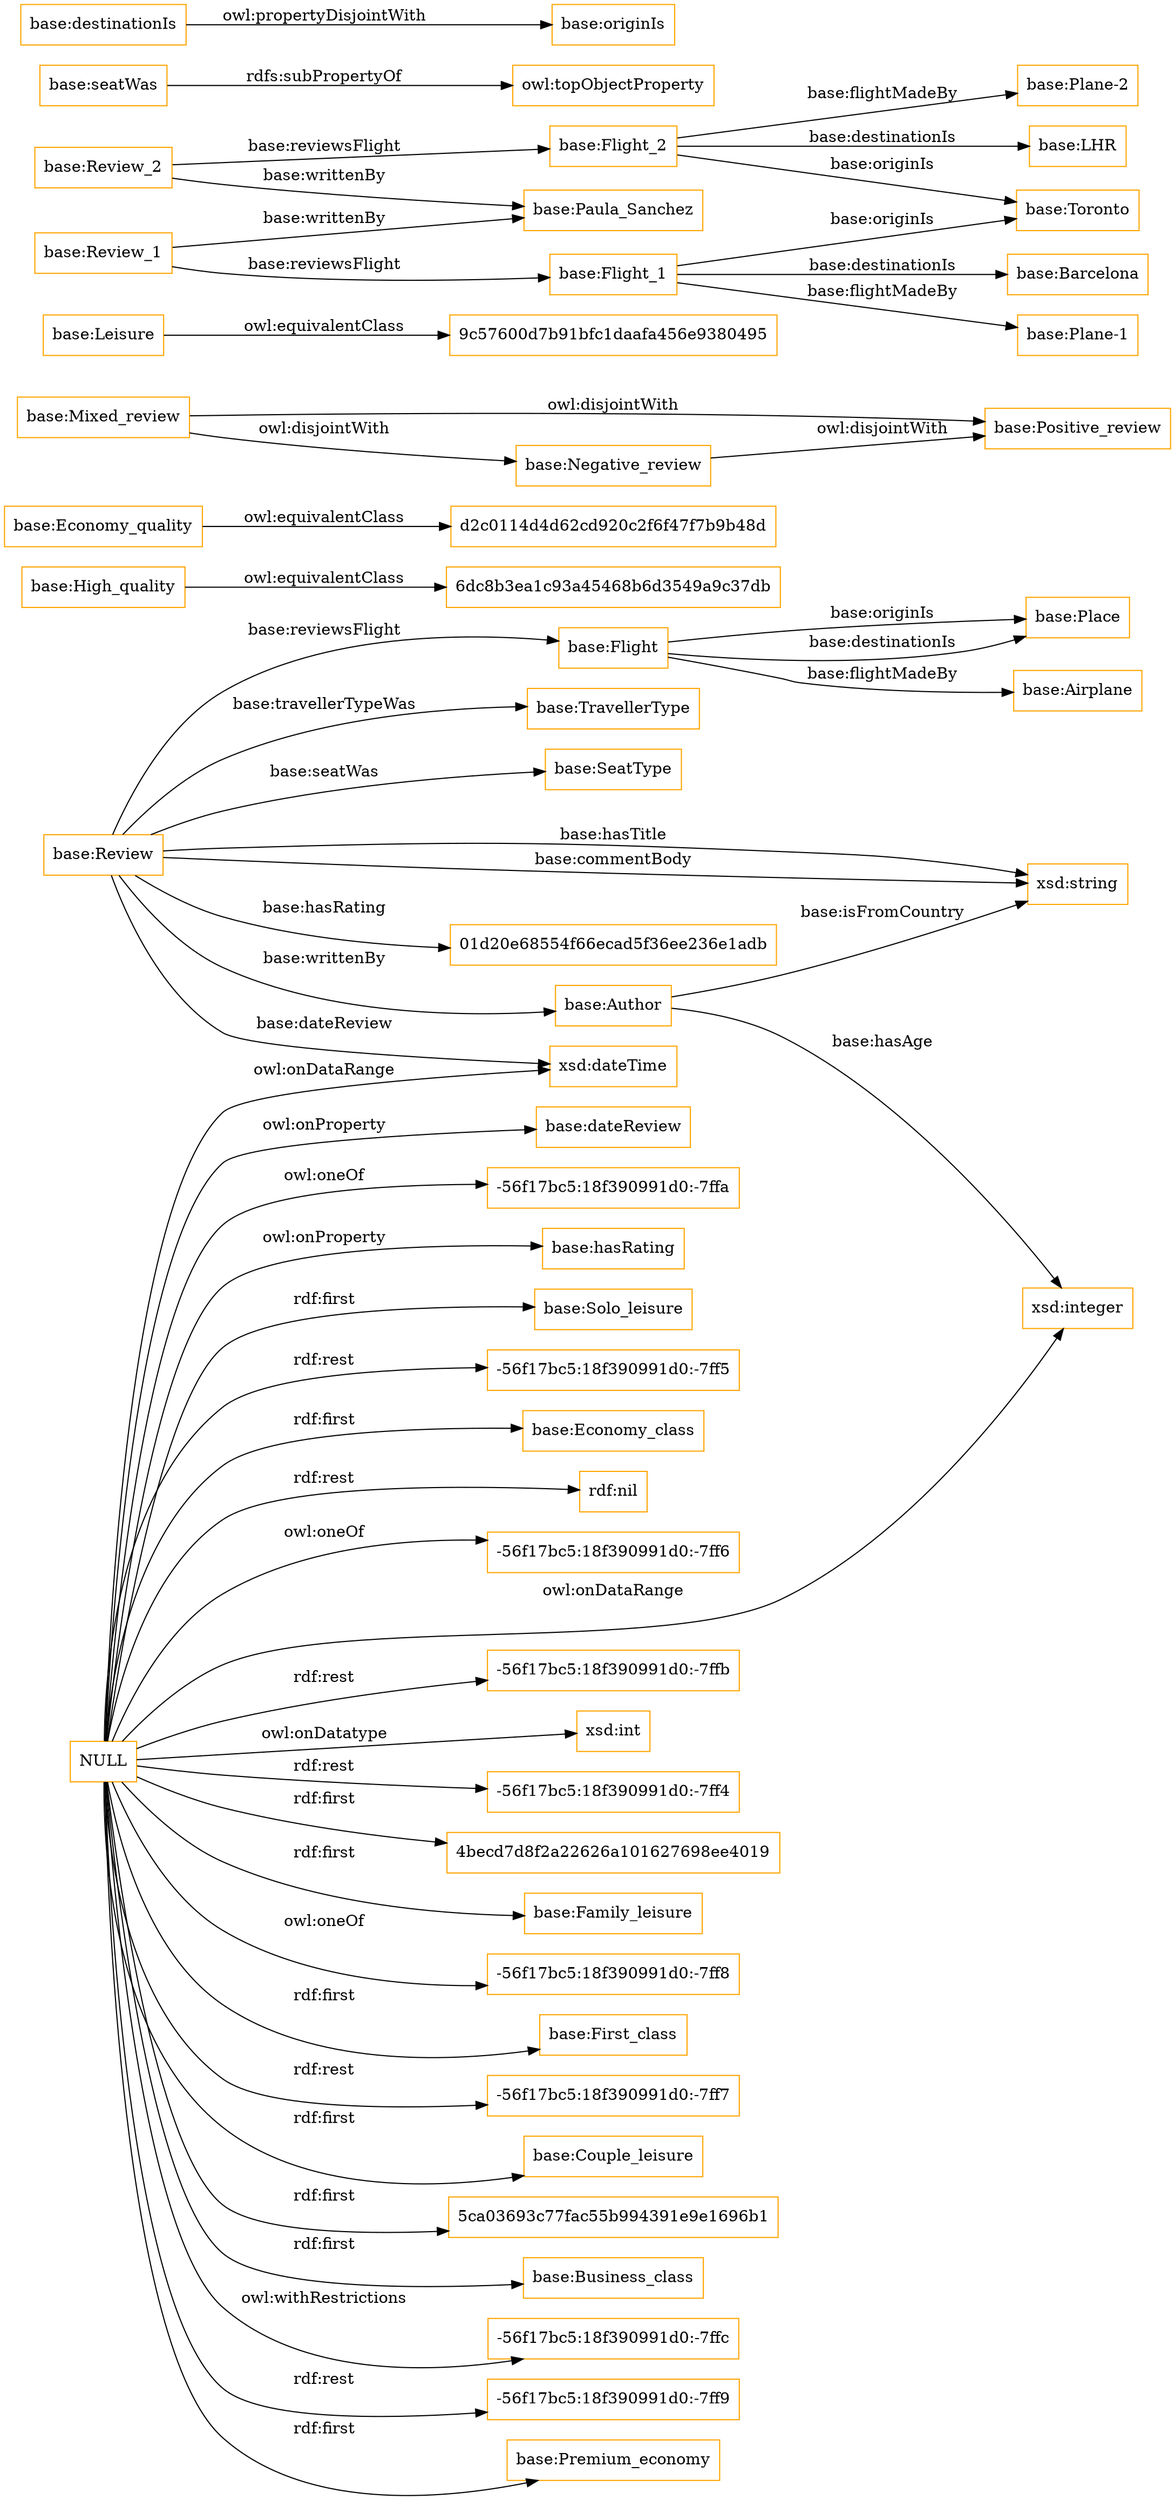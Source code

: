 digraph ar2dtool_diagram { 
rankdir=LR;
size="1501"
node [shape = rectangle, color="orange"]; "base:Review" "base:High_quality" "6dc8b3ea1c93a45468b6d3549a9c37db" "base:Author" "d2c0114d4d62cd920c2f6f47f7b9b48d" "base:Flight" "base:Mixed_review" "base:TravellerType" "base:Leisure" "base:Economy_quality" "9c57600d7b91bfc1daafa456e9380495" "base:Positive_review" "base:SeatType" "base:Place" "base:Airplane" "base:Negative_review" ; /*classes style*/
	"NULL" -> "base:Couple_leisure" [ label = "rdf:first" ];
	"NULL" -> "5ca03693c77fac55b994391e9e1696b1" [ label = "rdf:first" ];
	"NULL" -> "base:Business_class" [ label = "rdf:first" ];
	"NULL" -> "-56f17bc5:18f390991d0:-7ffc" [ label = "owl:withRestrictions" ];
	"NULL" -> "-56f17bc5:18f390991d0:-7ff9" [ label = "rdf:rest" ];
	"NULL" -> "xsd:integer" [ label = "owl:onDataRange" ];
	"NULL" -> "base:Premium_economy" [ label = "rdf:first" ];
	"NULL" -> "xsd:dateTime" [ label = "owl:onDataRange" ];
	"NULL" -> "base:dateReview" [ label = "owl:onProperty" ];
	"NULL" -> "-56f17bc5:18f390991d0:-7ffa" [ label = "owl:oneOf" ];
	"NULL" -> "base:hasRating" [ label = "owl:onProperty" ];
	"NULL" -> "base:Solo_leisure" [ label = "rdf:first" ];
	"NULL" -> "-56f17bc5:18f390991d0:-7ff5" [ label = "rdf:rest" ];
	"NULL" -> "base:Economy_class" [ label = "rdf:first" ];
	"NULL" -> "rdf:nil" [ label = "rdf:rest" ];
	"NULL" -> "-56f17bc5:18f390991d0:-7ff6" [ label = "owl:oneOf" ];
	"NULL" -> "-56f17bc5:18f390991d0:-7ffb" [ label = "rdf:rest" ];
	"NULL" -> "xsd:int" [ label = "owl:onDatatype" ];
	"NULL" -> "-56f17bc5:18f390991d0:-7ff4" [ label = "rdf:rest" ];
	"NULL" -> "4becd7d8f2a22626a101627698ee4019" [ label = "rdf:first" ];
	"NULL" -> "base:Family_leisure" [ label = "rdf:first" ];
	"NULL" -> "-56f17bc5:18f390991d0:-7ff8" [ label = "owl:oneOf" ];
	"NULL" -> "base:First_class" [ label = "rdf:first" ];
	"NULL" -> "-56f17bc5:18f390991d0:-7ff7" [ label = "rdf:rest" ];
	"base:Mixed_review" -> "base:Positive_review" [ label = "owl:disjointWith" ];
	"base:Mixed_review" -> "base:Negative_review" [ label = "owl:disjointWith" ];
	"base:Economy_quality" -> "d2c0114d4d62cd920c2f6f47f7b9b48d" [ label = "owl:equivalentClass" ];
	"base:Negative_review" -> "base:Positive_review" [ label = "owl:disjointWith" ];
	"base:Review_2" -> "base:Paula_Sanchez" [ label = "base:writtenBy" ];
	"base:Review_2" -> "base:Flight_2" [ label = "base:reviewsFlight" ];
	"base:seatWas" -> "owl:topObjectProperty" [ label = "rdfs:subPropertyOf" ];
	"base:Flight_2" -> "base:Toronto" [ label = "base:originIs" ];
	"base:Flight_2" -> "base:Plane-2" [ label = "base:flightMadeBy" ];
	"base:Flight_2" -> "base:LHR" [ label = "base:destinationIs" ];
	"base:destinationIs" -> "base:originIs" [ label = "owl:propertyDisjointWith" ];
	"base:Review_1" -> "base:Paula_Sanchez" [ label = "base:writtenBy" ];
	"base:Review_1" -> "base:Flight_1" [ label = "base:reviewsFlight" ];
	"base:Flight_1" -> "base:Toronto" [ label = "base:originIs" ];
	"base:Flight_1" -> "base:Plane-1" [ label = "base:flightMadeBy" ];
	"base:Flight_1" -> "base:Barcelona" [ label = "base:destinationIs" ];
	"base:High_quality" -> "6dc8b3ea1c93a45468b6d3549a9c37db" [ label = "owl:equivalentClass" ];
	"base:Leisure" -> "9c57600d7b91bfc1daafa456e9380495" [ label = "owl:equivalentClass" ];
	"base:Review" -> "xsd:string" [ label = "base:commentBody" ];
	"base:Review" -> "xsd:string" [ label = "base:hasTitle" ];
	"base:Review" -> "base:Flight" [ label = "base:reviewsFlight" ];
	"base:Flight" -> "base:Place" [ label = "base:originIs" ];
	"base:Flight" -> "base:Airplane" [ label = "base:flightMadeBy" ];
	"base:Review" -> "xsd:dateTime" [ label = "base:dateReview" ];
	"base:Author" -> "xsd:string" [ label = "base:isFromCountry" ];
	"base:Flight" -> "base:Place" [ label = "base:destinationIs" ];
	"base:Author" -> "xsd:integer" [ label = "base:hasAge" ];
	"base:Review" -> "base:Author" [ label = "base:writtenBy" ];
	"base:Review" -> "base:TravellerType" [ label = "base:travellerTypeWas" ];
	"base:Review" -> "base:SeatType" [ label = "base:seatWas" ];
	"base:Review" -> "01d20e68554f66ecad5f36ee236e1adb" [ label = "base:hasRating" ];

}
